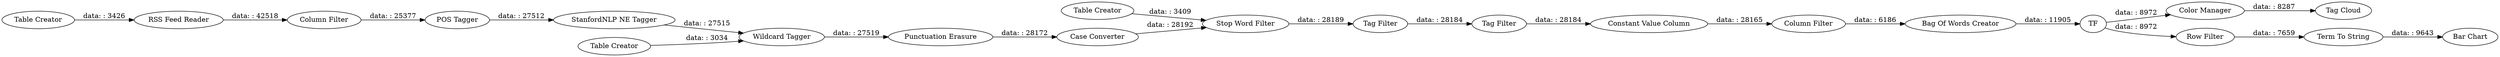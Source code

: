 digraph {
	"3350132885524347283_50" [label=TF]
	"-65461381370575662_60" [label="Column Filter"]
	"-5199997989787954449_19" [label="Table Creator"]
	"3350132885524347283_51" [label="Bag Of Words Creator"]
	"-5199997989787954449_23" [label="Constant Value Column"]
	"-5199997989787954449_12" [label="Punctuation Erasure"]
	"-65461381370575662_53" [label="RSS Feed Reader"]
	"-5199997989787954449_17" [label="Tag Filter"]
	"3350132885524347283_54" [label="Bar Chart"]
	"-5199997989787954449_20" [label="Tag Filter"]
	"-65461381370575662_7" [label="POS Tagger"]
	"-65461381370575662_9" [label="StanfordNLP NE Tagger"]
	"-5199997989787954449_16" [label="Case Converter"]
	"-65461381370575662_10" [label="Wildcard Tagger"]
	"-65461381370575662_11" [label="Table Creator"]
	"-65461381370575662_42" [label="Table Creator"]
	"-5199997989787954449_15" [label="Stop Word Filter"]
	"3350132885524347283_53" [label="Color Manager"]
	"3350132885524347283_55" [label="Term To String"]
	"3350132885524347283_52" [label="Tag Cloud"]
	"3350132885524347283_56" [label="Row Filter"]
	"-5199997989787954449_24" [label="Column Filter"]
	"-5199997989787954449_19" -> "-5199997989787954449_15" [label="data: : 3409"]
	"3350132885524347283_53" -> "3350132885524347283_52" [label="data: : 8287"]
	"3350132885524347283_50" -> "3350132885524347283_56" [label="data: : 8972"]
	"-65461381370575662_11" -> "-65461381370575662_10" [label="data: : 3034"]
	"3350132885524347283_51" -> "3350132885524347283_50" [label="data: : 11905"]
	"-65461381370575662_60" -> "-65461381370575662_7" [label="data: : 25377"]
	"-5199997989787954449_23" -> "-5199997989787954449_24" [label="data: : 28165"]
	"-5199997989787954449_15" -> "-5199997989787954449_17" [label="data: : 28189"]
	"3350132885524347283_56" -> "3350132885524347283_55" [label="data: : 7659"]
	"-5199997989787954449_17" -> "-5199997989787954449_20" [label="data: : 28184"]
	"-65461381370575662_53" -> "-65461381370575662_60" [label="data: : 42518"]
	"-5199997989787954449_20" -> "-5199997989787954449_23" [label="data: : 28184"]
	"3350132885524347283_55" -> "3350132885524347283_54" [label="data: : 9643"]
	"-5199997989787954449_16" -> "-5199997989787954449_15" [label="data: : 28192"]
	"3350132885524347283_50" -> "3350132885524347283_53" [label="data: : 8972"]
	"-65461381370575662_7" -> "-65461381370575662_9" [label="data: : 27512"]
	"-5199997989787954449_12" -> "-5199997989787954449_16" [label="data: : 28172"]
	"-65461381370575662_42" -> "-65461381370575662_53" [label="data: : 3426"]
	"-65461381370575662_10" -> "-5199997989787954449_12" [label="data: : 27519"]
	"-5199997989787954449_24" -> "3350132885524347283_51" [label="data: : 6186"]
	"-65461381370575662_9" -> "-65461381370575662_10" [label="data: : 27515"]
	rankdir=LR
}
